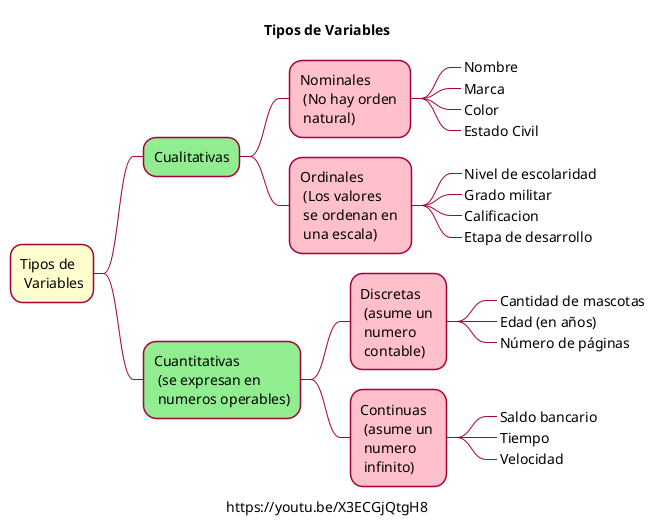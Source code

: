 /'
  @title        TIPOS DE VARIABLES ESTADÍSTICAS
  @description  Los tipos de variables estadísticas son: variables cualitativas
                y variables cuantitativas.
  @author       Gerardo Tordoya
  @date         2022-09-05
'/


@startmindmap P&E

' Configuración de la plantilla
skin rose
skinparam classFontName Calibri
skinparam shadowing false
' .............................

title Tipos de Variables

' ─── DIAGRAMA ─────────────────────────────────────────────────────────────────
* Tipos de \n Variables

'left side

    **[#LightGreen] Cualitativas

        ***[#Pink] Nominales \n (No hay orden \n natural)
            ****_ Nombre
            ****_ Marca
            ****_ Color
            ****_ Estado Civil

        ***[#Pink] Ordinales \n (Los valores \n se ordenan en \n una escala)
            ****_ Nivel de escolaridad
            ****_ Grado militar
            ****_ Calificacion
            ****_ Etapa de desarrollo

'right side

    **[#LightGreen] Cuantitativas \n (se expresan en \n numeros operables)

        ***[#Pink] Discretas  \n (asume un \n numero \n contable)
        ****_ Cantidad de mascotas
        ****_ Edad (en años)
        ****_ Número de páginas

        ***[#Pink] Continuas \n (asume un \n numero \n infinito)
        ****_ Saldo bancario
        ****_ Tiempo
        ****_ Velocidad
' ..............................................................................

caption https://youtu.be/X3ECGjQtgH8

@endmindmap